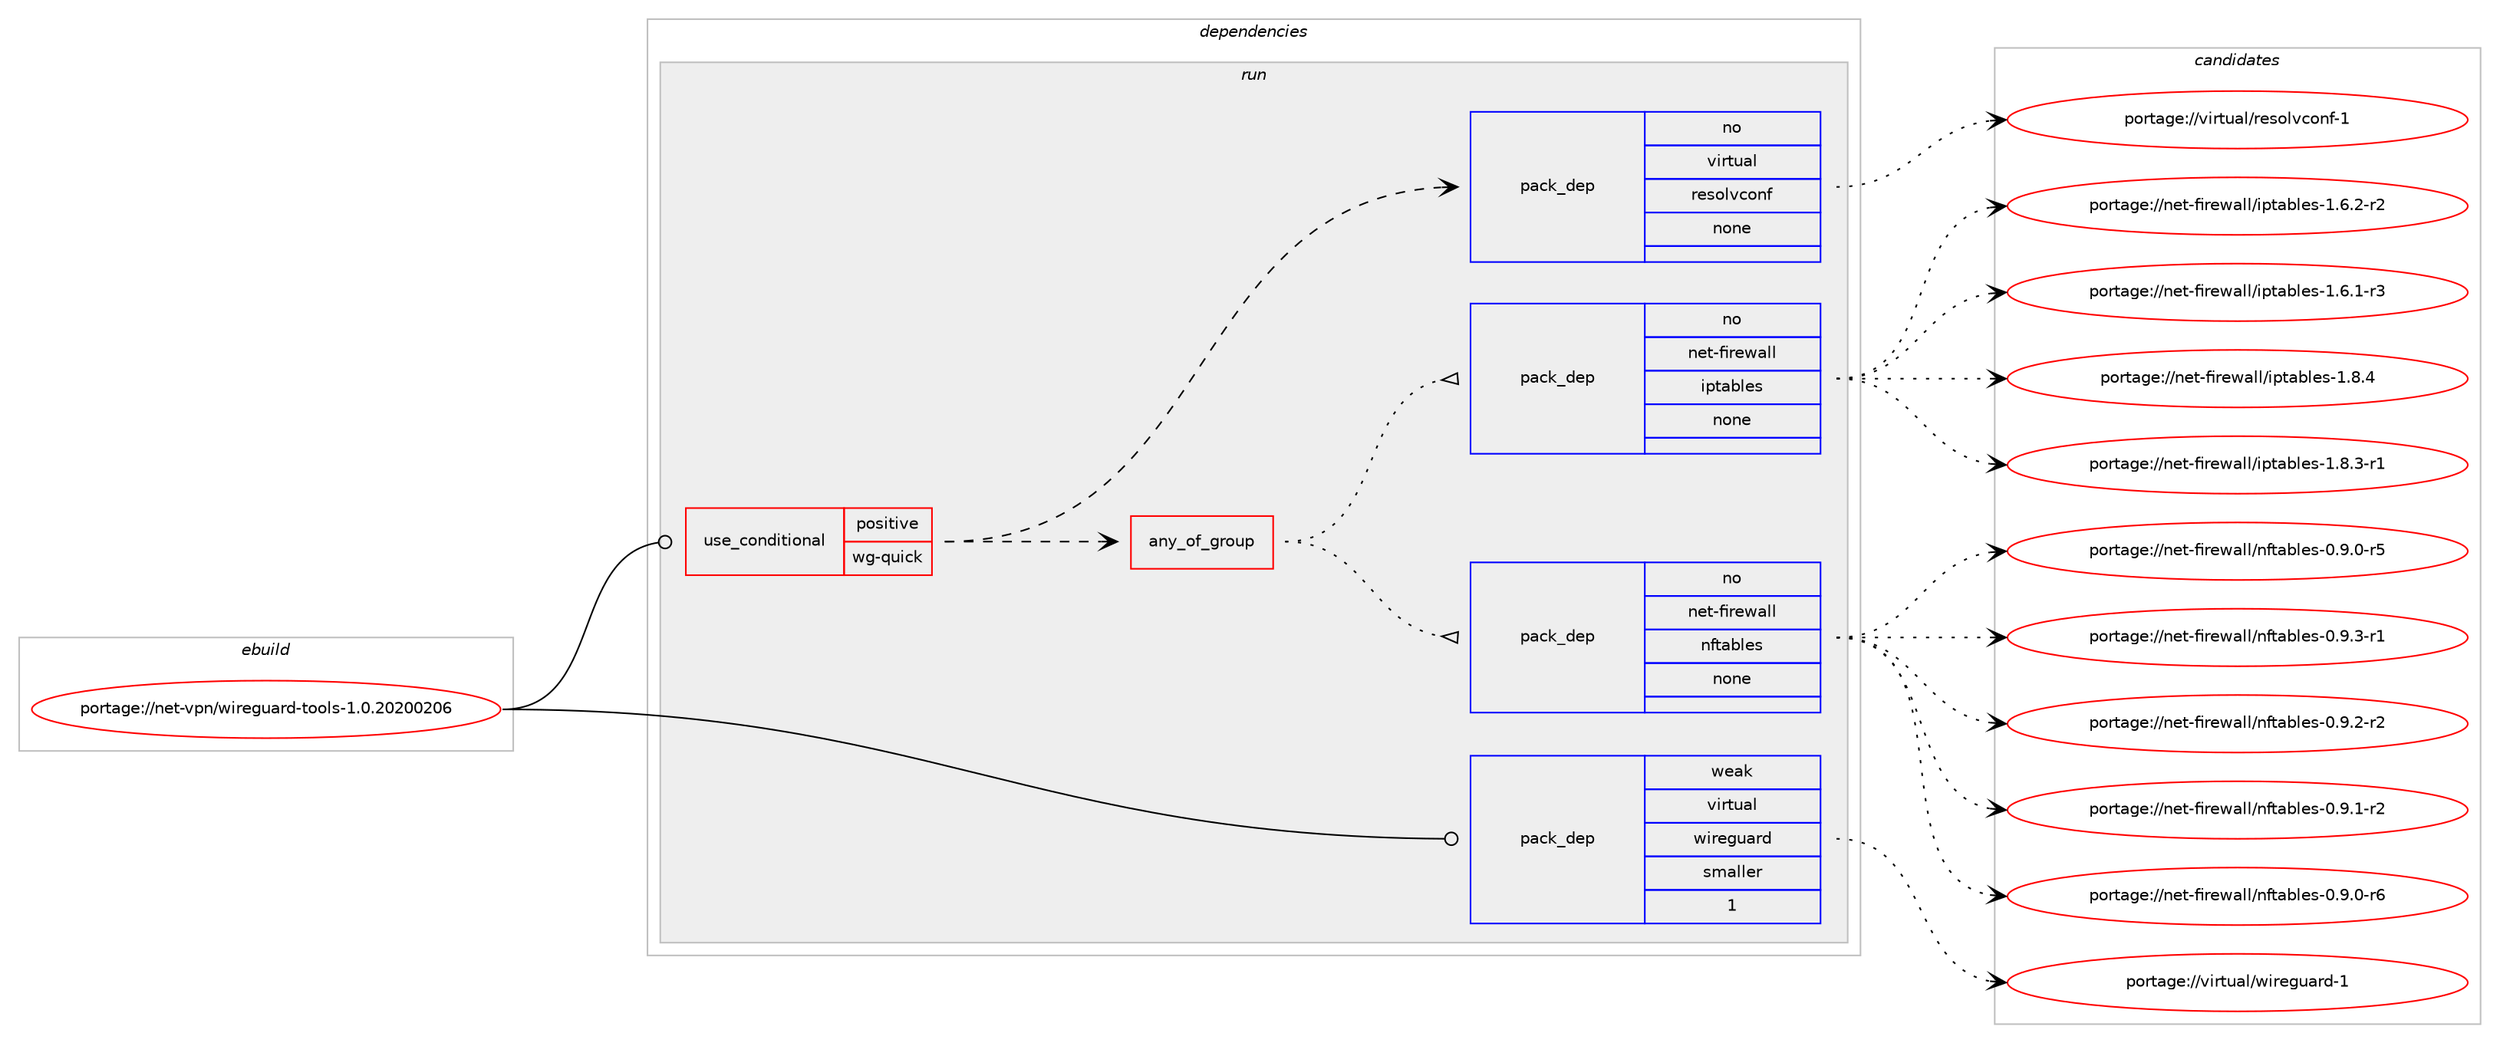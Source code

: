 digraph prolog {

# *************
# Graph options
# *************

newrank=true;
concentrate=true;
compound=true;
graph [rankdir=LR,fontname=Helvetica,fontsize=10,ranksep=1.5];#, ranksep=2.5, nodesep=0.2];
edge  [arrowhead=vee];
node  [fontname=Helvetica,fontsize=10];

# **********
# The ebuild
# **********

subgraph cluster_leftcol {
color=gray;
rank=same;
label=<<i>ebuild</i>>;
id [label="portage://net-vpn/wireguard-tools-1.0.20200206", color=red, width=4, href="../net-vpn/wireguard-tools-1.0.20200206.svg"];
}

# ****************
# The dependencies
# ****************

subgraph cluster_midcol {
color=gray;
label=<<i>dependencies</i>>;
subgraph cluster_compile {
fillcolor="#eeeeee";
style=filled;
label=<<i>compile</i>>;
}
subgraph cluster_compileandrun {
fillcolor="#eeeeee";
style=filled;
label=<<i>compile and run</i>>;
}
subgraph cluster_run {
fillcolor="#eeeeee";
style=filled;
label=<<i>run</i>>;
subgraph cond12660 {
dependency65398 [label=<<TABLE BORDER="0" CELLBORDER="1" CELLSPACING="0" CELLPADDING="4"><TR><TD ROWSPAN="3" CELLPADDING="10">use_conditional</TD></TR><TR><TD>positive</TD></TR><TR><TD>wg-quick</TD></TR></TABLE>>, shape=none, color=red];
subgraph any1246 {
dependency65399 [label=<<TABLE BORDER="0" CELLBORDER="1" CELLSPACING="0" CELLPADDING="4"><TR><TD CELLPADDING="10">any_of_group</TD></TR></TABLE>>, shape=none, color=red];subgraph pack51433 {
dependency65400 [label=<<TABLE BORDER="0" CELLBORDER="1" CELLSPACING="0" CELLPADDING="4" WIDTH="220"><TR><TD ROWSPAN="6" CELLPADDING="30">pack_dep</TD></TR><TR><TD WIDTH="110">no</TD></TR><TR><TD>net-firewall</TD></TR><TR><TD>nftables</TD></TR><TR><TD>none</TD></TR><TR><TD></TD></TR></TABLE>>, shape=none, color=blue];
}
dependency65399:e -> dependency65400:w [weight=20,style="dotted",arrowhead="oinv"];
subgraph pack51434 {
dependency65401 [label=<<TABLE BORDER="0" CELLBORDER="1" CELLSPACING="0" CELLPADDING="4" WIDTH="220"><TR><TD ROWSPAN="6" CELLPADDING="30">pack_dep</TD></TR><TR><TD WIDTH="110">no</TD></TR><TR><TD>net-firewall</TD></TR><TR><TD>iptables</TD></TR><TR><TD>none</TD></TR><TR><TD></TD></TR></TABLE>>, shape=none, color=blue];
}
dependency65399:e -> dependency65401:w [weight=20,style="dotted",arrowhead="oinv"];
}
dependency65398:e -> dependency65399:w [weight=20,style="dashed",arrowhead="vee"];
subgraph pack51435 {
dependency65402 [label=<<TABLE BORDER="0" CELLBORDER="1" CELLSPACING="0" CELLPADDING="4" WIDTH="220"><TR><TD ROWSPAN="6" CELLPADDING="30">pack_dep</TD></TR><TR><TD WIDTH="110">no</TD></TR><TR><TD>virtual</TD></TR><TR><TD>resolvconf</TD></TR><TR><TD>none</TD></TR><TR><TD></TD></TR></TABLE>>, shape=none, color=blue];
}
dependency65398:e -> dependency65402:w [weight=20,style="dashed",arrowhead="vee"];
}
id:e -> dependency65398:w [weight=20,style="solid",arrowhead="odot"];
subgraph pack51436 {
dependency65403 [label=<<TABLE BORDER="0" CELLBORDER="1" CELLSPACING="0" CELLPADDING="4" WIDTH="220"><TR><TD ROWSPAN="6" CELLPADDING="30">pack_dep</TD></TR><TR><TD WIDTH="110">weak</TD></TR><TR><TD>virtual</TD></TR><TR><TD>wireguard</TD></TR><TR><TD>smaller</TD></TR><TR><TD>1</TD></TR></TABLE>>, shape=none, color=blue];
}
id:e -> dependency65403:w [weight=20,style="solid",arrowhead="odot"];
}
}

# **************
# The candidates
# **************

subgraph cluster_choices {
rank=same;
color=gray;
label=<<i>candidates</i>>;

subgraph choice51433 {
color=black;
nodesep=1;
choice11010111645102105114101119971081084711010211697981081011154548465746514511449 [label="portage://net-firewall/nftables-0.9.3-r1", color=red, width=4,href="../net-firewall/nftables-0.9.3-r1.svg"];
choice11010111645102105114101119971081084711010211697981081011154548465746504511450 [label="portage://net-firewall/nftables-0.9.2-r2", color=red, width=4,href="../net-firewall/nftables-0.9.2-r2.svg"];
choice11010111645102105114101119971081084711010211697981081011154548465746494511450 [label="portage://net-firewall/nftables-0.9.1-r2", color=red, width=4,href="../net-firewall/nftables-0.9.1-r2.svg"];
choice11010111645102105114101119971081084711010211697981081011154548465746484511454 [label="portage://net-firewall/nftables-0.9.0-r6", color=red, width=4,href="../net-firewall/nftables-0.9.0-r6.svg"];
choice11010111645102105114101119971081084711010211697981081011154548465746484511453 [label="portage://net-firewall/nftables-0.9.0-r5", color=red, width=4,href="../net-firewall/nftables-0.9.0-r5.svg"];
dependency65400:e -> choice11010111645102105114101119971081084711010211697981081011154548465746514511449:w [style=dotted,weight="100"];
dependency65400:e -> choice11010111645102105114101119971081084711010211697981081011154548465746504511450:w [style=dotted,weight="100"];
dependency65400:e -> choice11010111645102105114101119971081084711010211697981081011154548465746494511450:w [style=dotted,weight="100"];
dependency65400:e -> choice11010111645102105114101119971081084711010211697981081011154548465746484511454:w [style=dotted,weight="100"];
dependency65400:e -> choice11010111645102105114101119971081084711010211697981081011154548465746484511453:w [style=dotted,weight="100"];
}
subgraph choice51434 {
color=black;
nodesep=1;
choice1101011164510210511410111997108108471051121169798108101115454946564652 [label="portage://net-firewall/iptables-1.8.4", color=red, width=4,href="../net-firewall/iptables-1.8.4.svg"];
choice11010111645102105114101119971081084710511211697981081011154549465646514511449 [label="portage://net-firewall/iptables-1.8.3-r1", color=red, width=4,href="../net-firewall/iptables-1.8.3-r1.svg"];
choice11010111645102105114101119971081084710511211697981081011154549465446504511450 [label="portage://net-firewall/iptables-1.6.2-r2", color=red, width=4,href="../net-firewall/iptables-1.6.2-r2.svg"];
choice11010111645102105114101119971081084710511211697981081011154549465446494511451 [label="portage://net-firewall/iptables-1.6.1-r3", color=red, width=4,href="../net-firewall/iptables-1.6.1-r3.svg"];
dependency65401:e -> choice1101011164510210511410111997108108471051121169798108101115454946564652:w [style=dotted,weight="100"];
dependency65401:e -> choice11010111645102105114101119971081084710511211697981081011154549465646514511449:w [style=dotted,weight="100"];
dependency65401:e -> choice11010111645102105114101119971081084710511211697981081011154549465446504511450:w [style=dotted,weight="100"];
dependency65401:e -> choice11010111645102105114101119971081084710511211697981081011154549465446494511451:w [style=dotted,weight="100"];
}
subgraph choice51435 {
color=black;
nodesep=1;
choice1181051141161179710847114101115111108118991111101024549 [label="portage://virtual/resolvconf-1", color=red, width=4,href="../virtual/resolvconf-1.svg"];
dependency65402:e -> choice1181051141161179710847114101115111108118991111101024549:w [style=dotted,weight="100"];
}
subgraph choice51436 {
color=black;
nodesep=1;
choice1181051141161179710847119105114101103117971141004549 [label="portage://virtual/wireguard-1", color=red, width=4,href="../virtual/wireguard-1.svg"];
dependency65403:e -> choice1181051141161179710847119105114101103117971141004549:w [style=dotted,weight="100"];
}
}

}
